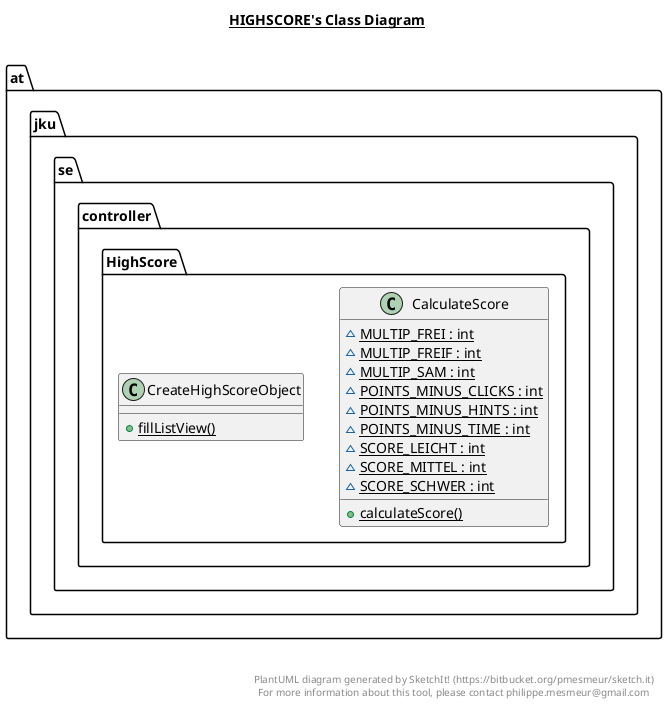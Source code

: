 @startuml

title __HIGHSCORE's Class Diagram__\n

  namespace at.jku.se.controller {
    namespace HighScore {
      class at.jku.se.controller.HighScore.CalculateScore {
          {static} ~ MULTIP_FREI : int
          {static} ~ MULTIP_FREIF : int
          {static} ~ MULTIP_SAM : int
          {static} ~ POINTS_MINUS_CLICKS : int
          {static} ~ POINTS_MINUS_HINTS : int
          {static} ~ POINTS_MINUS_TIME : int
          {static} ~ SCORE_LEICHT : int
          {static} ~ SCORE_MITTEL : int
          {static} ~ SCORE_SCHWER : int
          {static} + calculateScore()
      }
    }
  }
  

  namespace at.jku.se.controller {
    namespace HighScore {
      class at.jku.se.controller.HighScore.CreateHighScoreObject {
          {static} + fillListView()
      }
    }
  }
  



right footer


PlantUML diagram generated by SketchIt! (https://bitbucket.org/pmesmeur/sketch.it)
For more information about this tool, please contact philippe.mesmeur@gmail.com
endfooter

@enduml
